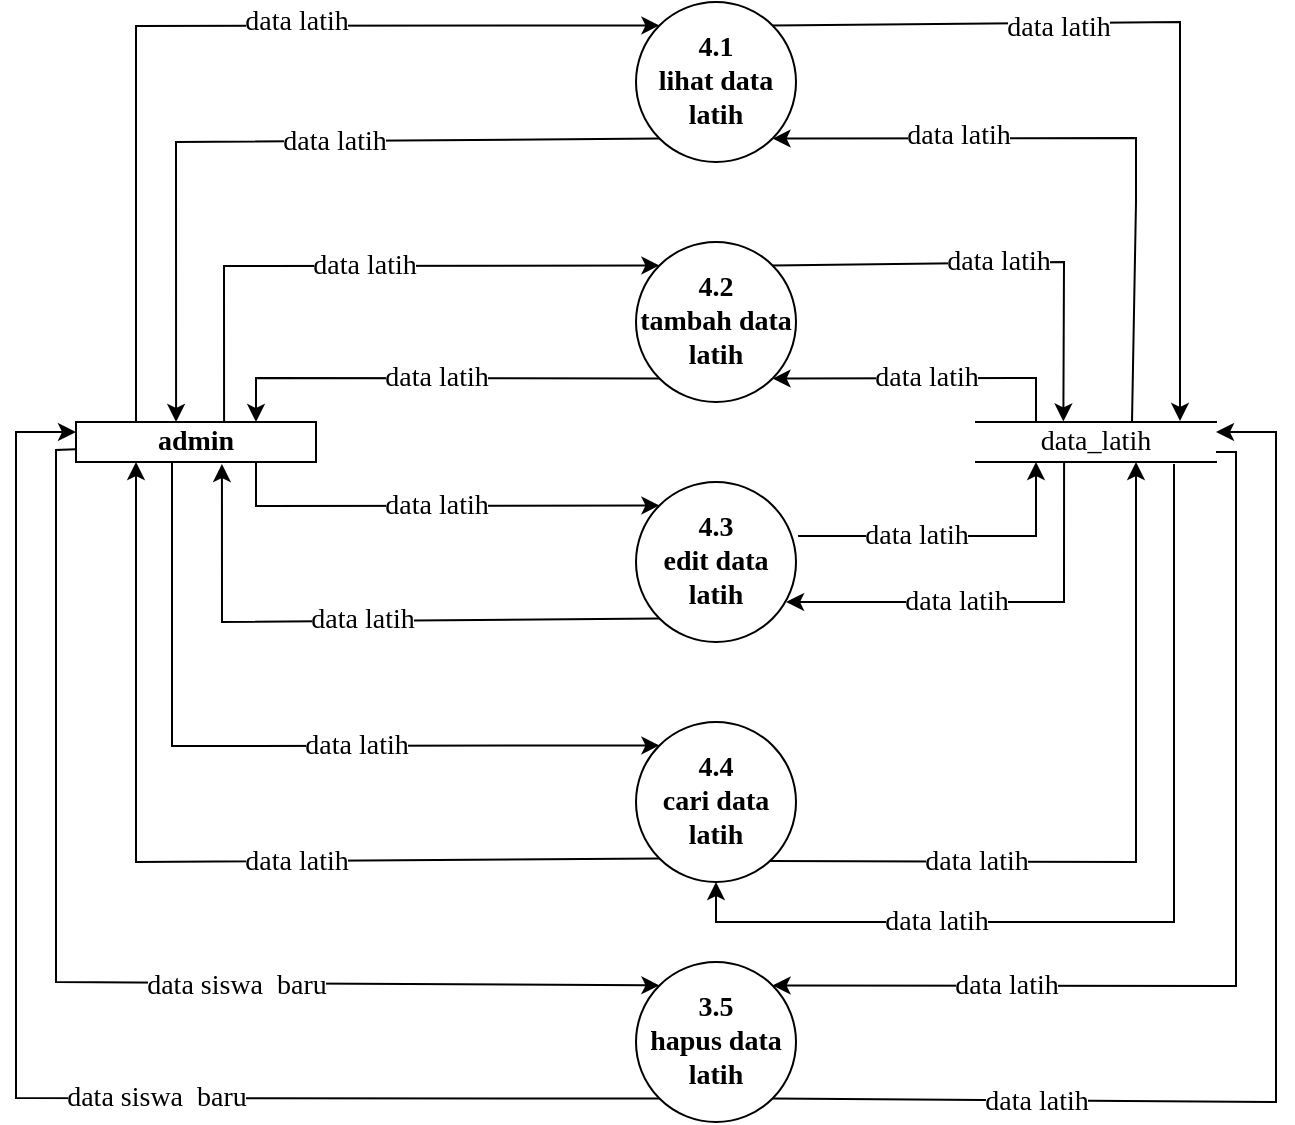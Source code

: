 <mxfile version="21.1.5" type="github">
  <diagram name="Page-1" id="7KaI7PDGXMlLVLGPTViL">
    <mxGraphModel dx="880" dy="452" grid="1" gridSize="10" guides="1" tooltips="1" connect="1" arrows="1" fold="1" page="1" pageScale="1" pageWidth="827" pageHeight="1169" math="0" shadow="0">
      <root>
        <mxCell id="0" />
        <mxCell id="1" parent="0" />
        <mxCell id="FfkFVL6gK5WUMpAvYzcA-1" value="4.1&lt;br style=&quot;font-size: 14px;&quot;&gt;lihat data latih" style="ellipse;whiteSpace=wrap;html=1;aspect=fixed;fontFamily=Times New Roman;fontSize=14;fontStyle=1" vertex="1" parent="1">
          <mxGeometry x="320" y="40" width="80" height="80" as="geometry" />
        </mxCell>
        <mxCell id="FfkFVL6gK5WUMpAvYzcA-2" value="4.2&lt;br style=&quot;font-size: 14px;&quot;&gt;tambah data latih" style="ellipse;whiteSpace=wrap;html=1;aspect=fixed;fontFamily=Times New Roman;fontSize=14;fontStyle=1" vertex="1" parent="1">
          <mxGeometry x="320" y="160" width="80" height="80" as="geometry" />
        </mxCell>
        <mxCell id="FfkFVL6gK5WUMpAvYzcA-3" value="4.3&lt;br style=&quot;font-size: 14px;&quot;&gt;edit data latih" style="ellipse;whiteSpace=wrap;html=1;aspect=fixed;fontFamily=Times New Roman;fontSize=14;fontStyle=1" vertex="1" parent="1">
          <mxGeometry x="320" y="280" width="80" height="80" as="geometry" />
        </mxCell>
        <mxCell id="FfkFVL6gK5WUMpAvYzcA-4" value="4.4&lt;br style=&quot;font-size: 14px;&quot;&gt;cari data latih" style="ellipse;whiteSpace=wrap;html=1;aspect=fixed;fontFamily=Times New Roman;fontSize=14;fontStyle=1" vertex="1" parent="1">
          <mxGeometry x="320" y="400" width="80" height="80" as="geometry" />
        </mxCell>
        <mxCell id="FfkFVL6gK5WUMpAvYzcA-5" value="3.5&lt;br style=&quot;font-size: 14px;&quot;&gt;hapus data latih" style="ellipse;whiteSpace=wrap;html=1;aspect=fixed;fontFamily=Times New Roman;fontSize=14;fontStyle=1" vertex="1" parent="1">
          <mxGeometry x="320" y="520" width="80" height="80" as="geometry" />
        </mxCell>
        <mxCell id="FfkFVL6gK5WUMpAvYzcA-6" value="admin" style="rounded=0;whiteSpace=wrap;html=1;fontFamily=Times New Roman;fontSize=14;fontStyle=1" vertex="1" parent="1">
          <mxGeometry x="40" y="250" width="120" height="20" as="geometry" />
        </mxCell>
        <mxCell id="FfkFVL6gK5WUMpAvYzcA-8" value="data_latih" style="shape=partialRectangle;whiteSpace=wrap;html=1;left=0;right=0;fillColor=none;fontFamily=Times New Roman;fontSize=14;" vertex="1" parent="1">
          <mxGeometry x="490" y="250" width="120" height="20" as="geometry" />
        </mxCell>
        <mxCell id="FfkFVL6gK5WUMpAvYzcA-9" value="data latih" style="endArrow=classic;html=1;rounded=0;exitX=0.25;exitY=0;exitDx=0;exitDy=0;entryX=0;entryY=0;entryDx=0;entryDy=0;fontFamily=Times New Roman;fontSize=14;" edge="1" parent="1" source="FfkFVL6gK5WUMpAvYzcA-6" target="FfkFVL6gK5WUMpAvYzcA-1">
          <mxGeometry x="0.209" y="2" width="50" height="50" relative="1" as="geometry">
            <mxPoint x="120" y="180" as="sourcePoint" />
            <mxPoint x="170" y="130" as="targetPoint" />
            <Array as="points">
              <mxPoint x="70" y="52" />
            </Array>
            <mxPoint as="offset" />
          </mxGeometry>
        </mxCell>
        <mxCell id="FfkFVL6gK5WUMpAvYzcA-10" value="data latih" style="endArrow=classic;html=1;rounded=0;exitX=0;exitY=1;exitDx=0;exitDy=0;entryX=0.417;entryY=0;entryDx=0;entryDy=0;entryPerimeter=0;fontFamily=Times New Roman;fontSize=14;" edge="1" parent="1" source="FfkFVL6gK5WUMpAvYzcA-1" target="FfkFVL6gK5WUMpAvYzcA-6">
          <mxGeometry x="-0.153" y="1" width="50" height="50" relative="1" as="geometry">
            <mxPoint x="230" y="190" as="sourcePoint" />
            <mxPoint x="90" y="240" as="targetPoint" />
            <Array as="points">
              <mxPoint x="90" y="110" />
            </Array>
            <mxPoint x="-1" as="offset" />
          </mxGeometry>
        </mxCell>
        <mxCell id="FfkFVL6gK5WUMpAvYzcA-11" value="data latih" style="endArrow=classic;html=1;rounded=0;exitX=0.617;exitY=-0.025;exitDx=0;exitDy=0;exitPerimeter=0;entryX=0;entryY=0;entryDx=0;entryDy=0;fontFamily=Times New Roman;fontSize=14;" edge="1" parent="1" source="FfkFVL6gK5WUMpAvYzcA-6" target="FfkFVL6gK5WUMpAvYzcA-2">
          <mxGeometry width="50" height="50" relative="1" as="geometry">
            <mxPoint x="200" y="180" as="sourcePoint" />
            <mxPoint x="250" y="130" as="targetPoint" />
            <Array as="points">
              <mxPoint x="114" y="172" />
            </Array>
          </mxGeometry>
        </mxCell>
        <mxCell id="FfkFVL6gK5WUMpAvYzcA-12" value="data latih" style="endArrow=classic;html=1;rounded=0;exitX=0;exitY=1;exitDx=0;exitDy=0;entryX=0.75;entryY=0;entryDx=0;entryDy=0;fontFamily=Times New Roman;fontSize=14;" edge="1" parent="1" source="FfkFVL6gK5WUMpAvYzcA-2" target="FfkFVL6gK5WUMpAvYzcA-6">
          <mxGeometry width="50" height="50" relative="1" as="geometry">
            <mxPoint x="250" y="290" as="sourcePoint" />
            <mxPoint x="300" y="240" as="targetPoint" />
            <Array as="points">
              <mxPoint x="130" y="228" />
            </Array>
          </mxGeometry>
        </mxCell>
        <mxCell id="FfkFVL6gK5WUMpAvYzcA-13" value="data latih" style="endArrow=classic;html=1;rounded=0;exitX=0.25;exitY=0;exitDx=0;exitDy=0;entryX=1;entryY=1;entryDx=0;entryDy=0;fontFamily=Times New Roman;fontSize=14;" edge="1" parent="1" source="FfkFVL6gK5WUMpAvYzcA-8" target="FfkFVL6gK5WUMpAvYzcA-2">
          <mxGeometry width="50" height="50" relative="1" as="geometry">
            <mxPoint x="460" y="210" as="sourcePoint" />
            <mxPoint x="510" y="160" as="targetPoint" />
            <Array as="points">
              <mxPoint x="520" y="228" />
            </Array>
          </mxGeometry>
        </mxCell>
        <mxCell id="FfkFVL6gK5WUMpAvYzcA-14" value="data latih" style="endArrow=classic;html=1;rounded=0;exitX=1;exitY=0;exitDx=0;exitDy=0;entryX=0.364;entryY=-0.014;entryDx=0;entryDy=0;entryPerimeter=0;fontFamily=Times New Roman;fontSize=14;" edge="1" parent="1" source="FfkFVL6gK5WUMpAvYzcA-2" target="FfkFVL6gK5WUMpAvYzcA-8">
          <mxGeometry width="50" height="50" relative="1" as="geometry">
            <mxPoint x="480" y="160" as="sourcePoint" />
            <mxPoint x="530" y="110" as="targetPoint" />
            <Array as="points">
              <mxPoint x="534" y="170" />
            </Array>
          </mxGeometry>
        </mxCell>
        <mxCell id="FfkFVL6gK5WUMpAvYzcA-17" value="data latih" style="endArrow=classic;html=1;rounded=0;exitX=0.65;exitY=0;exitDx=0;exitDy=0;exitPerimeter=0;entryX=1;entryY=1;entryDx=0;entryDy=0;fontFamily=Times New Roman;fontSize=14;" edge="1" parent="1" source="FfkFVL6gK5WUMpAvYzcA-8" target="FfkFVL6gK5WUMpAvYzcA-1">
          <mxGeometry x="0.426" y="-1" width="50" height="50" relative="1" as="geometry">
            <mxPoint x="580" y="140" as="sourcePoint" />
            <mxPoint x="630" y="90" as="targetPoint" />
            <Array as="points">
              <mxPoint x="570" y="140" />
              <mxPoint x="570" y="108" />
            </Array>
            <mxPoint as="offset" />
          </mxGeometry>
        </mxCell>
        <mxCell id="FfkFVL6gK5WUMpAvYzcA-18" value="data latih" style="endArrow=classic;html=1;rounded=0;exitX=1;exitY=0;exitDx=0;exitDy=0;entryX=0.85;entryY=-0.025;entryDx=0;entryDy=0;entryPerimeter=0;fontFamily=Times New Roman;fontSize=14;" edge="1" parent="1" source="FfkFVL6gK5WUMpAvYzcA-1" target="FfkFVL6gK5WUMpAvYzcA-8">
          <mxGeometry x="-0.295" y="-2" width="50" height="50" relative="1" as="geometry">
            <mxPoint x="530" y="120" as="sourcePoint" />
            <mxPoint x="580" y="70" as="targetPoint" />
            <Array as="points">
              <mxPoint x="592" y="50" />
            </Array>
            <mxPoint x="1" as="offset" />
          </mxGeometry>
        </mxCell>
        <mxCell id="FfkFVL6gK5WUMpAvYzcA-19" value="data latih" style="endArrow=classic;html=1;rounded=0;exitX=0.75;exitY=1;exitDx=0;exitDy=0;entryX=0;entryY=0;entryDx=0;entryDy=0;fontFamily=Times New Roman;fontSize=14;" edge="1" parent="1" source="FfkFVL6gK5WUMpAvYzcA-6" target="FfkFVL6gK5WUMpAvYzcA-3">
          <mxGeometry width="50" height="50" relative="1" as="geometry">
            <mxPoint x="240" y="310" as="sourcePoint" />
            <mxPoint x="290" y="260" as="targetPoint" />
            <Array as="points">
              <mxPoint x="130" y="292" />
            </Array>
          </mxGeometry>
        </mxCell>
        <mxCell id="FfkFVL6gK5WUMpAvYzcA-20" value="data latih" style="endArrow=classic;html=1;rounded=0;entryX=0.608;entryY=1.05;entryDx=0;entryDy=0;entryPerimeter=0;exitX=0;exitY=1;exitDx=0;exitDy=0;fontFamily=Times New Roman;fontSize=14;" edge="1" parent="1" source="FfkFVL6gK5WUMpAvYzcA-3" target="FfkFVL6gK5WUMpAvYzcA-6">
          <mxGeometry width="50" height="50" relative="1" as="geometry">
            <mxPoint x="120" y="360" as="sourcePoint" />
            <mxPoint x="170" y="310" as="targetPoint" />
            <Array as="points">
              <mxPoint x="113" y="350" />
            </Array>
          </mxGeometry>
        </mxCell>
        <mxCell id="FfkFVL6gK5WUMpAvYzcA-21" value="data latih" style="endArrow=classic;html=1;rounded=0;exitX=1.013;exitY=0.338;exitDx=0;exitDy=0;entryX=0.25;entryY=1;entryDx=0;entryDy=0;exitPerimeter=0;fontFamily=Times New Roman;fontSize=14;" edge="1" parent="1" source="FfkFVL6gK5WUMpAvYzcA-3" target="FfkFVL6gK5WUMpAvYzcA-8">
          <mxGeometry x="-0.244" width="50" height="50" relative="1" as="geometry">
            <mxPoint x="580" y="360" as="sourcePoint" />
            <mxPoint x="630" y="310" as="targetPoint" />
            <Array as="points">
              <mxPoint x="520" y="307" />
            </Array>
            <mxPoint as="offset" />
          </mxGeometry>
        </mxCell>
        <mxCell id="FfkFVL6gK5WUMpAvYzcA-22" value="data latih" style="endArrow=classic;html=1;rounded=0;entryX=0.938;entryY=0.75;entryDx=0;entryDy=0;entryPerimeter=0;exitX=0.367;exitY=1;exitDx=0;exitDy=0;exitPerimeter=0;fontFamily=Times New Roman;fontSize=14;" edge="1" parent="1" source="FfkFVL6gK5WUMpAvYzcA-8" target="FfkFVL6gK5WUMpAvYzcA-3">
          <mxGeometry x="0.187" width="50" height="50" relative="1" as="geometry">
            <mxPoint x="530" y="270" as="sourcePoint" />
            <mxPoint x="630" y="290" as="targetPoint" />
            <Array as="points">
              <mxPoint x="534" y="340" />
            </Array>
            <mxPoint as="offset" />
          </mxGeometry>
        </mxCell>
        <mxCell id="FfkFVL6gK5WUMpAvYzcA-23" value="&#xa;&lt;span style=&quot;color: rgb(0, 0, 0); font-family: &amp;quot;Times New Roman&amp;quot;; font-size: 14px; font-style: normal; font-variant-ligatures: normal; font-variant-caps: normal; font-weight: 400; letter-spacing: normal; orphans: 2; text-align: center; text-indent: 0px; text-transform: none; widows: 2; word-spacing: 0px; -webkit-text-stroke-width: 0px; background-color: rgb(255, 255, 255); text-decoration-thickness: initial; text-decoration-style: initial; text-decoration-color: initial; float: none; display: inline !important;&quot;&gt;data latih&lt;/span&gt;&#xa;&#xa;" style="endArrow=classic;html=1;rounded=0;exitX=0.4;exitY=1;exitDx=0;exitDy=0;exitPerimeter=0;entryX=0;entryY=0;entryDx=0;entryDy=0;fontFamily=Times New Roman;fontSize=14;" edge="1" parent="1" source="FfkFVL6gK5WUMpAvYzcA-6" target="FfkFVL6gK5WUMpAvYzcA-4">
          <mxGeometry x="0.213" y="-8" width="50" height="50" relative="1" as="geometry">
            <mxPoint x="130" y="450" as="sourcePoint" />
            <mxPoint x="180" y="400" as="targetPoint" />
            <Array as="points">
              <mxPoint x="88" y="412" />
            </Array>
            <mxPoint as="offset" />
          </mxGeometry>
        </mxCell>
        <mxCell id="FfkFVL6gK5WUMpAvYzcA-24" value="data latih" style="endArrow=classic;html=1;rounded=0;exitX=0;exitY=1;exitDx=0;exitDy=0;entryX=0.25;entryY=1;entryDx=0;entryDy=0;fontFamily=Times New Roman;fontSize=14;" edge="1" parent="1" source="FfkFVL6gK5WUMpAvYzcA-4" target="FfkFVL6gK5WUMpAvYzcA-6">
          <mxGeometry x="-0.213" y="1" width="50" height="50" relative="1" as="geometry">
            <mxPoint x="160" y="480" as="sourcePoint" />
            <mxPoint x="210" y="430" as="targetPoint" />
            <Array as="points">
              <mxPoint x="70" y="470" />
            </Array>
            <mxPoint as="offset" />
          </mxGeometry>
        </mxCell>
        <mxCell id="FfkFVL6gK5WUMpAvYzcA-25" value="data siswa&amp;nbsp; baru" style="endArrow=classic;html=1;rounded=0;entryX=0;entryY=0;entryDx=0;entryDy=0;exitX=-0.001;exitY=0.68;exitDx=0;exitDy=0;exitPerimeter=0;fontFamily=Times New Roman;fontSize=14;" edge="1" parent="1" source="FfkFVL6gK5WUMpAvYzcA-6" target="FfkFVL6gK5WUMpAvYzcA-5">
          <mxGeometry x="0.267" y="-1" width="50" height="50" relative="1" as="geometry">
            <mxPoint x="40" y="260" as="sourcePoint" />
            <mxPoint x="60" y="310" as="targetPoint" />
            <Array as="points">
              <mxPoint x="30" y="264" />
              <mxPoint x="30" y="530" />
            </Array>
            <mxPoint as="offset" />
          </mxGeometry>
        </mxCell>
        <mxCell id="FfkFVL6gK5WUMpAvYzcA-26" value="data siswa&amp;nbsp; baru" style="endArrow=classic;html=1;rounded=0;entryX=0;entryY=0.25;entryDx=0;entryDy=0;exitX=0;exitY=1;exitDx=0;exitDy=0;fontFamily=Times New Roman;fontSize=14;" edge="1" parent="1" source="FfkFVL6gK5WUMpAvYzcA-5" target="FfkFVL6gK5WUMpAvYzcA-6">
          <mxGeometry x="-0.265" width="50" height="50" relative="1" as="geometry">
            <mxPoint x="80" y="580.698" as="sourcePoint" />
            <mxPoint x="40" y="230" as="targetPoint" />
            <Array as="points">
              <mxPoint x="10" y="588" />
              <mxPoint x="10" y="255" />
            </Array>
            <mxPoint as="offset" />
          </mxGeometry>
        </mxCell>
        <mxCell id="FfkFVL6gK5WUMpAvYzcA-27" value="data latih" style="endArrow=classic;html=1;rounded=0;fontFamily=Times New Roman;fontSize=14;exitX=0.832;exitY=0.869;exitDx=0;exitDy=0;exitPerimeter=0;" edge="1" parent="1" source="FfkFVL6gK5WUMpAvYzcA-4">
          <mxGeometry x="-0.461" width="50" height="50" relative="1" as="geometry">
            <mxPoint x="390" y="470" as="sourcePoint" />
            <mxPoint x="570" y="270" as="targetPoint" />
            <Array as="points">
              <mxPoint x="570" y="470" />
            </Array>
            <mxPoint as="offset" />
          </mxGeometry>
        </mxCell>
        <mxCell id="FfkFVL6gK5WUMpAvYzcA-28" value="data latih" style="endArrow=classic;html=1;rounded=0;fontFamily=Times New Roman;fontSize=14;exitX=0.825;exitY=1.05;exitDx=0;exitDy=0;exitPerimeter=0;entryX=0.5;entryY=1;entryDx=0;entryDy=0;" edge="1" parent="1" source="FfkFVL6gK5WUMpAvYzcA-8" target="FfkFVL6gK5WUMpAvYzcA-4">
          <mxGeometry x="0.456" width="50" height="50" relative="1" as="geometry">
            <mxPoint x="680" y="330" as="sourcePoint" />
            <mxPoint x="360" y="500" as="targetPoint" />
            <Array as="points">
              <mxPoint x="589" y="500" />
              <mxPoint x="360" y="500" />
            </Array>
            <mxPoint as="offset" />
          </mxGeometry>
        </mxCell>
        <mxCell id="FfkFVL6gK5WUMpAvYzcA-31" value="data latih" style="endArrow=classic;html=1;rounded=0;fontFamily=Times New Roman;fontSize=14;entryX=1;entryY=0;entryDx=0;entryDy=0;exitX=1;exitY=0.75;exitDx=0;exitDy=0;" edge="1" parent="1" source="FfkFVL6gK5WUMpAvYzcA-8" target="FfkFVL6gK5WUMpAvYzcA-5">
          <mxGeometry x="0.543" width="50" height="50" relative="1" as="geometry">
            <mxPoint x="620" y="260" as="sourcePoint" />
            <mxPoint x="700" y="460" as="targetPoint" />
            <Array as="points">
              <mxPoint x="620" y="265" />
              <mxPoint x="620" y="532" />
            </Array>
            <mxPoint as="offset" />
          </mxGeometry>
        </mxCell>
        <mxCell id="FfkFVL6gK5WUMpAvYzcA-32" value="data latih" style="endArrow=classic;html=1;rounded=0;fontFamily=Times New Roman;fontSize=14;entryX=1;entryY=0.25;entryDx=0;entryDy=0;exitX=1;exitY=1;exitDx=0;exitDy=0;" edge="1" parent="1" source="FfkFVL6gK5WUMpAvYzcA-5" target="FfkFVL6gK5WUMpAvYzcA-8">
          <mxGeometry x="-0.573" y="-1" width="50" height="50" relative="1" as="geometry">
            <mxPoint x="620" y="350" as="sourcePoint" />
            <mxPoint x="670" y="300" as="targetPoint" />
            <Array as="points">
              <mxPoint x="640" y="590" />
              <mxPoint x="640" y="255" />
            </Array>
            <mxPoint as="offset" />
          </mxGeometry>
        </mxCell>
      </root>
    </mxGraphModel>
  </diagram>
</mxfile>
